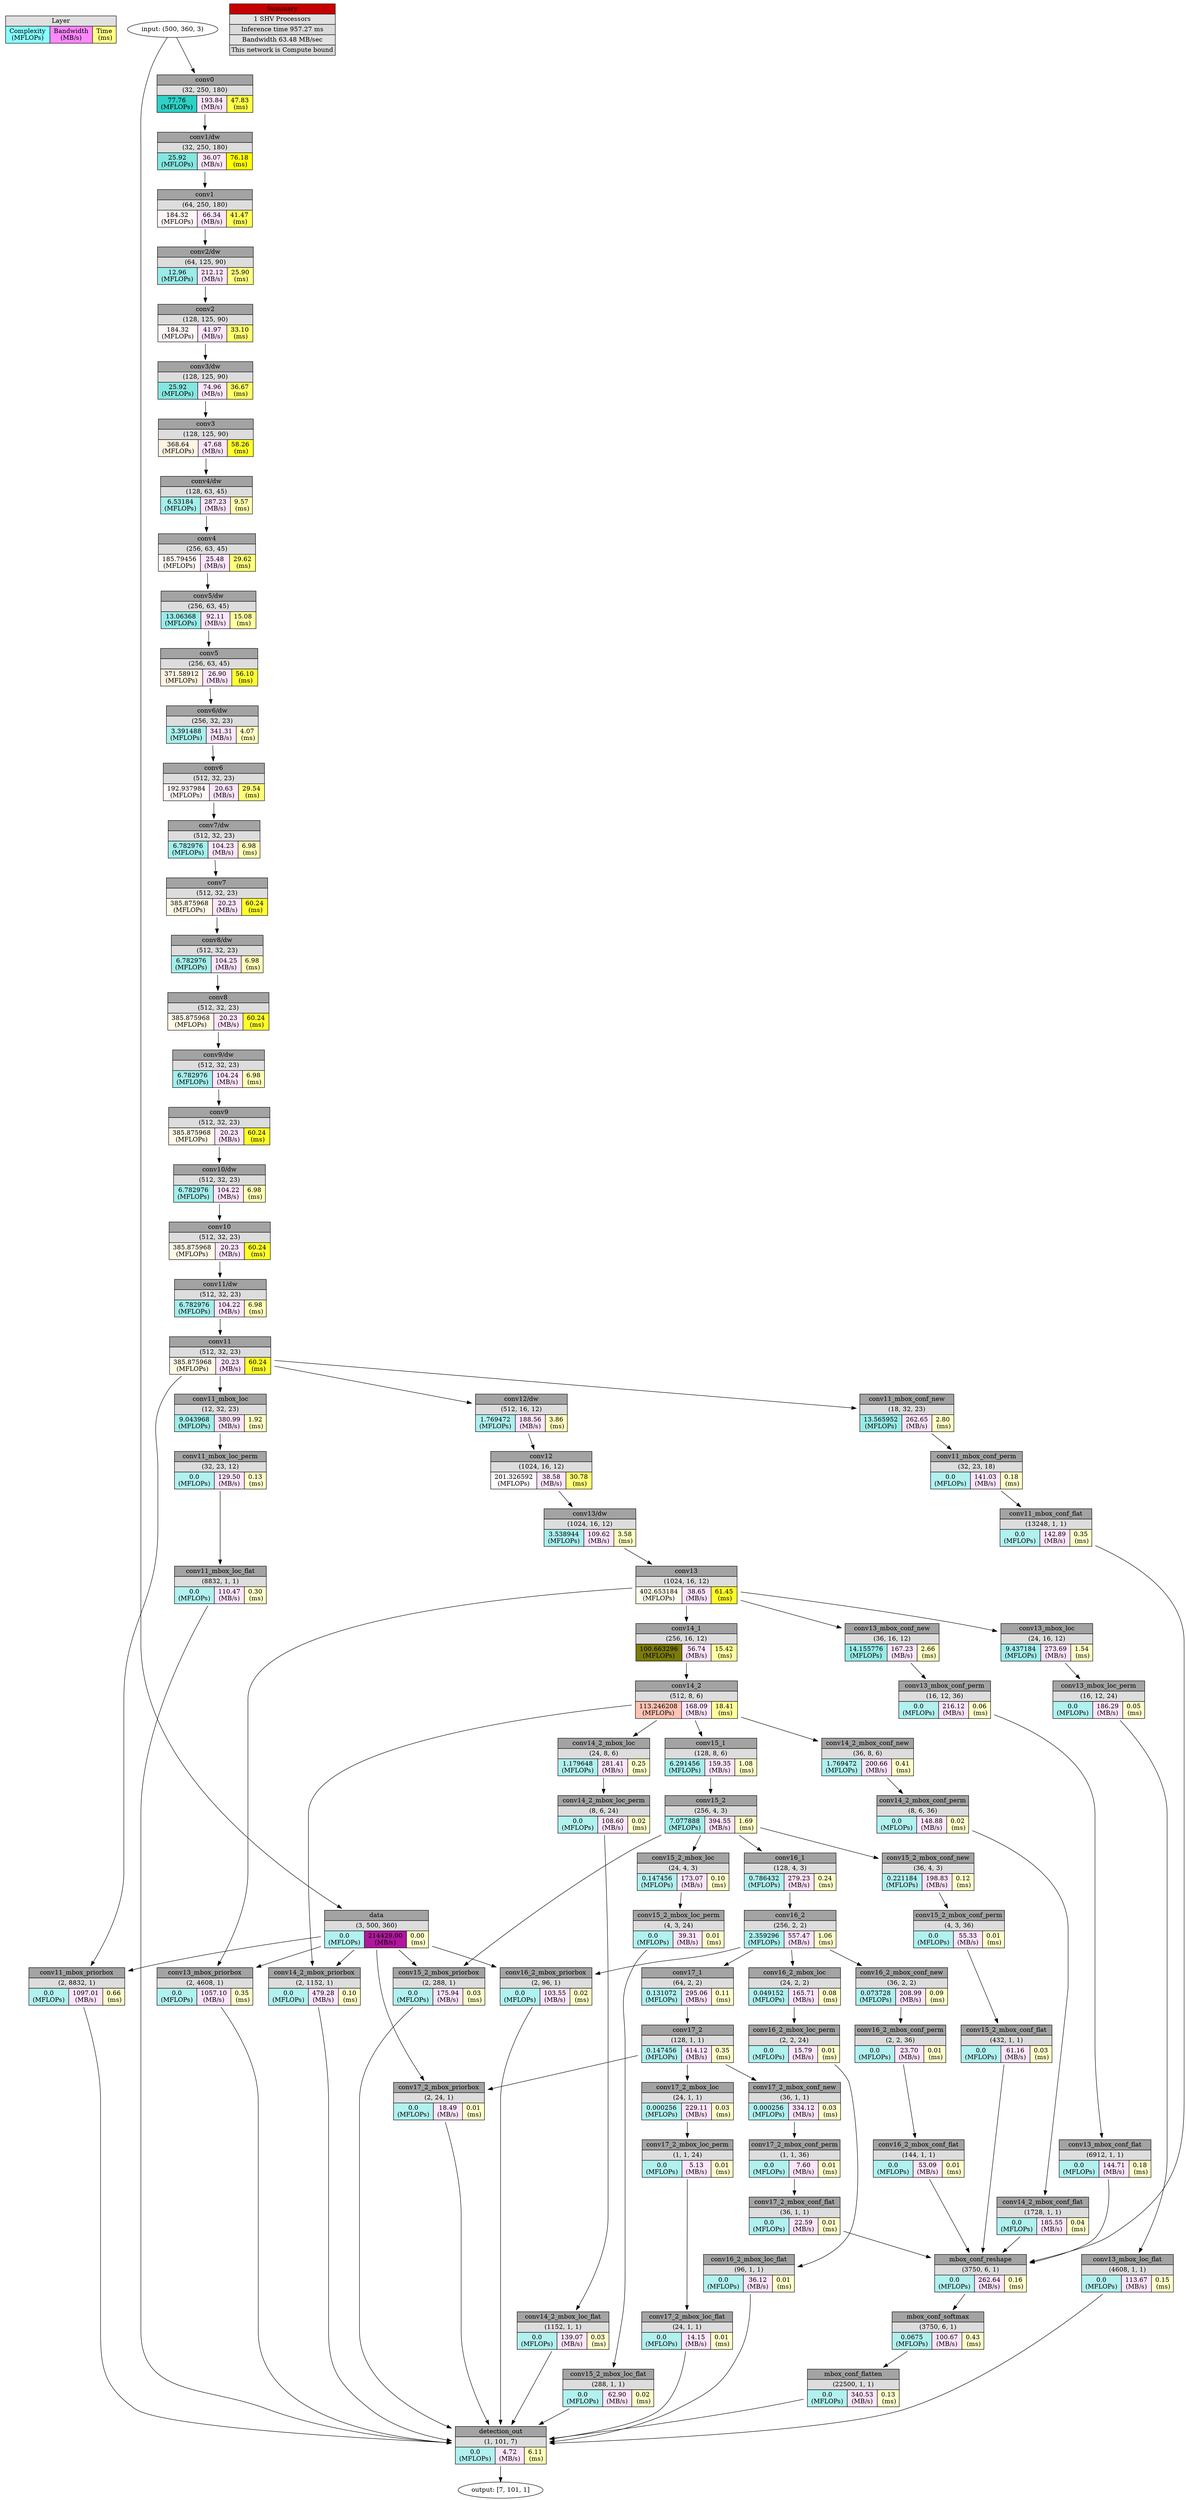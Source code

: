 digraph output {
	Legend [label=<<TABLE BORDER="0" CELLBORDER="1" CELLSPACING="0" CELLPADDING="3">
<TR><TD  BGCOLOR = "#E0E0E0" COLSPAN="3">Layer</TD></TR>
<TR><TD BGCOLOR = "#88FFFF"> Complexity <br/> (MFLOPs) </TD>
<TD BGCOLOR = "#FF88FF"> Bandwidth <br/> (MB/s) </TD>
<TD BGCOLOR = "#FFFF88"> Time <br/> (ms)</TD></TR>
</TABLE>>
 shape=plaintext]
	Input [label="input: (500, 360, 3)"]
	data [label=<
<TABLE BORDER="0" CELLBORDER="1" CELLSPACING="0" CELLPADDING="3">
<TR>
    <TD  BGCOLOR = "#A3A3A3" COLSPAN="3">data</TD>
</TR>
<TR>
    <TD  BGCOLOR = "#DDDDDD" COLSPAN="3">(3, 500, 360)</TD>
</TR>
<TR>
    <TD BGCOLOR = "#B1F1EF"> 0.0 <br/> (MFLOPs) </TD>
    <TD BGCOLOR = "#B1179D"> 214429.00 <br/> (MB/s) </TD>
    <TD BGCOLOR = "#FFFFCC"> 0.00 <br/> (ms)</TD>
</TR>
</TABLE>>
 shape=plaintext]
	Input -> data
	conv11_mbox_priorbox [label=<
<TABLE BORDER="0" CELLBORDER="1" CELLSPACING="0" CELLPADDING="3">
<TR>
    <TD  BGCOLOR = "#A3A3A3" COLSPAN="3">conv11_mbox_priorbox</TD>
</TR>
<TR>
    <TD  BGCOLOR = "#DDDDDD" COLSPAN="3">(2, 8832, 1)</TD>
</TR>
<TR>
    <TD BGCOLOR = "#B1F1EF"> 0.0 <br/> (MFLOPs) </TD>
    <TD BGCOLOR = "#FEE4FB"> 1097.01 <br/> (MB/s) </TD>
    <TD BGCOLOR = "#FFFFCA"> 0.66 <br/> (ms)</TD>
</TR>
</TABLE>>
 shape=plaintext]
	conv11 -> conv11_mbox_priorbox
	data -> conv11_mbox_priorbox
	detection_out [label=<
<TABLE BORDER="0" CELLBORDER="1" CELLSPACING="0" CELLPADDING="3">
<TR>
    <TD  BGCOLOR = "#A3A3A3" COLSPAN="3">detection_out</TD>
</TR>
<TR>
    <TD  BGCOLOR = "#DDDDDD" COLSPAN="3">(1, 101, 7)</TD>
</TR>
<TR>
    <TD BGCOLOR = "#B1F1EF"> 0.0 <br/> (MFLOPs) </TD>
    <TD BGCOLOR = "#FFE5FC"> 4.72 <br/> (MB/s) </TD>
    <TD BGCOLOR = "#FFFFBB"> 6.11 <br/> (ms)</TD>
</TR>
</TABLE>>
 shape=plaintext]
	conv11_mbox_loc_flat -> detection_out
	conv13_mbox_loc_flat -> detection_out
	conv14_2_mbox_loc_flat -> detection_out
	conv15_2_mbox_loc_flat -> detection_out
	conv16_2_mbox_loc_flat -> detection_out
	conv17_2_mbox_loc_flat -> detection_out
	mbox_conf_flatten -> detection_out
	conv11_mbox_priorbox -> detection_out
	conv13_mbox_priorbox -> detection_out
	conv14_2_mbox_priorbox -> detection_out
	conv15_2_mbox_priorbox -> detection_out
	conv16_2_mbox_priorbox -> detection_out
	conv17_2_mbox_priorbox -> detection_out
	conv13_mbox_priorbox [label=<
<TABLE BORDER="0" CELLBORDER="1" CELLSPACING="0" CELLPADDING="3">
<TR>
    <TD  BGCOLOR = "#A3A3A3" COLSPAN="3">conv13_mbox_priorbox</TD>
</TR>
<TR>
    <TD  BGCOLOR = "#DDDDDD" COLSPAN="3">(2, 4608, 1)</TD>
</TR>
<TR>
    <TD BGCOLOR = "#B1F1EF"> 0.0 <br/> (MFLOPs) </TD>
    <TD BGCOLOR = "#FEE4FB"> 1057.10 <br/> (MB/s) </TD>
    <TD BGCOLOR = "#FFFFCB"> 0.35 <br/> (ms)</TD>
</TR>
</TABLE>>
 shape=plaintext]
	conv13 -> conv13_mbox_priorbox
	data -> conv13_mbox_priorbox
	conv14_2_mbox_priorbox [label=<
<TABLE BORDER="0" CELLBORDER="1" CELLSPACING="0" CELLPADDING="3">
<TR>
    <TD  BGCOLOR = "#A3A3A3" COLSPAN="3">conv14_2_mbox_priorbox</TD>
</TR>
<TR>
    <TD  BGCOLOR = "#DDDDDD" COLSPAN="3">(2, 1152, 1)</TD>
</TR>
<TR>
    <TD BGCOLOR = "#B1F1EF"> 0.0 <br/> (MFLOPs) </TD>
    <TD BGCOLOR = "#FEE4FB"> 479.28 <br/> (MB/s) </TD>
    <TD BGCOLOR = "#FFFFCB"> 0.10 <br/> (ms)</TD>
</TR>
</TABLE>>
 shape=plaintext]
	conv14_2 -> conv14_2_mbox_priorbox
	data -> conv14_2_mbox_priorbox
	conv15_2_mbox_priorbox [label=<
<TABLE BORDER="0" CELLBORDER="1" CELLSPACING="0" CELLPADDING="3">
<TR>
    <TD  BGCOLOR = "#A3A3A3" COLSPAN="3">conv15_2_mbox_priorbox</TD>
</TR>
<TR>
    <TD  BGCOLOR = "#DDDDDD" COLSPAN="3">(2, 288, 1)</TD>
</TR>
<TR>
    <TD BGCOLOR = "#B1F1EF"> 0.0 <br/> (MFLOPs) </TD>
    <TD BGCOLOR = "#FFE5FC"> 175.94 <br/> (MB/s) </TD>
    <TD BGCOLOR = "#FFFFCB"> 0.03 <br/> (ms)</TD>
</TR>
</TABLE>>
 shape=plaintext]
	conv15_2 -> conv15_2_mbox_priorbox
	data -> conv15_2_mbox_priorbox
	conv16_2_mbox_priorbox [label=<
<TABLE BORDER="0" CELLBORDER="1" CELLSPACING="0" CELLPADDING="3">
<TR>
    <TD  BGCOLOR = "#A3A3A3" COLSPAN="3">conv16_2_mbox_priorbox</TD>
</TR>
<TR>
    <TD  BGCOLOR = "#DDDDDD" COLSPAN="3">(2, 96, 1)</TD>
</TR>
<TR>
    <TD BGCOLOR = "#B1F1EF"> 0.0 <br/> (MFLOPs) </TD>
    <TD BGCOLOR = "#FFE5FC"> 103.55 <br/> (MB/s) </TD>
    <TD BGCOLOR = "#FFFFCB"> 0.02 <br/> (ms)</TD>
</TR>
</TABLE>>
 shape=plaintext]
	conv16_2 -> conv16_2_mbox_priorbox
	data -> conv16_2_mbox_priorbox
	conv17_2_mbox_priorbox [label=<
<TABLE BORDER="0" CELLBORDER="1" CELLSPACING="0" CELLPADDING="3">
<TR>
    <TD  BGCOLOR = "#A3A3A3" COLSPAN="3">conv17_2_mbox_priorbox</TD>
</TR>
<TR>
    <TD  BGCOLOR = "#DDDDDD" COLSPAN="3">(2, 24, 1)</TD>
</TR>
<TR>
    <TD BGCOLOR = "#B1F1EF"> 0.0 <br/> (MFLOPs) </TD>
    <TD BGCOLOR = "#FFE5FC"> 18.49 <br/> (MB/s) </TD>
    <TD BGCOLOR = "#FFFFCB"> 0.01 <br/> (ms)</TD>
</TR>
</TABLE>>
 shape=plaintext]
	conv17_2 -> conv17_2_mbox_priorbox
	data -> conv17_2_mbox_priorbox
	conv0 [label=<
<TABLE BORDER="0" CELLBORDER="1" CELLSPACING="0" CELLPADDING="3">
<TR>
    <TD  BGCOLOR = "#A3A3A3" COLSPAN="3">conv0</TD>
</TR>
<TR>
    <TD  BGCOLOR = "#DDDDDD" COLSPAN="3">(32, 250, 180)</TD>
</TR>
<TR>
    <TD BGCOLOR = "#2ED1C6"> 77.76 <br/> (MFLOPs) </TD>
    <TD BGCOLOR = "#FEE4FB"> 193.84 <br/> (MB/s) </TD>
    <TD BGCOLOR = "#FFFF4B"> 47.83 <br/> (ms)</TD>
</TR>
</TABLE>>
 shape=plaintext]
	Input -> conv0
	"conv1/dw" [label=<
<TABLE BORDER="0" CELLBORDER="1" CELLSPACING="0" CELLPADDING="3">
<TR>
    <TD  BGCOLOR = "#A3A3A3" COLSPAN="3">conv1/dw</TD>
</TR>
<TR>
    <TD  BGCOLOR = "#DDDDDD" COLSPAN="3">(32, 250, 180)</TD>
</TR>
<TR>
    <TD BGCOLOR = "#85E6E1"> 25.92 <br/> (MFLOPs) </TD>
    <TD BGCOLOR = "#FFE5FC"> 36.07 <br/> (MB/s) </TD>
    <TD BGCOLOR = "#FFFF0"> 76.18 <br/> (ms)</TD>
</TR>
</TABLE>>
 shape=plaintext]
	conv0 -> "conv1/dw"
	conv1 [label=<
<TABLE BORDER="0" CELLBORDER="1" CELLSPACING="0" CELLPADDING="3">
<TR>
    <TD  BGCOLOR = "#A3A3A3" COLSPAN="3">conv1</TD>
</TR>
<TR>
    <TD  BGCOLOR = "#DDDDDD" COLSPAN="3">(64, 250, 180)</TD>
</TR>
<TR>
    <TD BGCOLOR = "#-85A58D"> 184.32 <br/> (MFLOPs) </TD>
    <TD BGCOLOR = "#FFE5FC"> 66.34 <br/> (MB/s) </TD>
    <TD BGCOLOR = "#FFFF5C"> 41.47 <br/> (ms)</TD>
</TR>
</TABLE>>
 shape=plaintext]
	"conv1/dw" -> conv1
	"conv2/dw" [label=<
<TABLE BORDER="0" CELLBORDER="1" CELLSPACING="0" CELLPADDING="3">
<TR>
    <TD  BGCOLOR = "#A3A3A3" COLSPAN="3">conv2/dw</TD>
</TR>
<TR>
    <TD  BGCOLOR = "#DDDDDD" COLSPAN="3">(64, 125, 90)</TD>
</TR>
<TR>
    <TD BGCOLOR = "#9BEBE8"> 12.96 <br/> (MFLOPs) </TD>
    <TD BGCOLOR = "#FEE4FB"> 212.12 <br/> (MB/s) </TD>
    <TD BGCOLOR = "#FFFF86"> 25.90 <br/> (ms)</TD>
</TR>
</TABLE>>
 shape=plaintext]
	conv1 -> "conv2/dw"
	conv2 [label=<
<TABLE BORDER="0" CELLBORDER="1" CELLSPACING="0" CELLPADDING="3">
<TR>
    <TD  BGCOLOR = "#A3A3A3" COLSPAN="3">conv2</TD>
</TR>
<TR>
    <TD  BGCOLOR = "#DDDDDD" COLSPAN="3">(128, 125, 90)</TD>
</TR>
<TR>
    <TD BGCOLOR = "#-85A58D"> 184.32 <br/> (MFLOPs) </TD>
    <TD BGCOLOR = "#FFE5FC"> 41.97 <br/> (MB/s) </TD>
    <TD BGCOLOR = "#FFFF73"> 33.10 <br/> (ms)</TD>
</TR>
</TABLE>>
 shape=plaintext]
	"conv2/dw" -> conv2
	"conv3/dw" [label=<
<TABLE BORDER="0" CELLBORDER="1" CELLSPACING="0" CELLPADDING="3">
<TR>
    <TD  BGCOLOR = "#A3A3A3" COLSPAN="3">conv3/dw</TD>
</TR>
<TR>
    <TD  BGCOLOR = "#DDDDDD" COLSPAN="3">(128, 125, 90)</TD>
</TR>
<TR>
    <TD BGCOLOR = "#85E6E1"> 25.92 <br/> (MFLOPs) </TD>
    <TD BGCOLOR = "#FFE5FC"> 74.96 <br/> (MB/s) </TD>
    <TD BGCOLOR = "#FFFF69"> 36.67 <br/> (ms)</TD>
</TR>
</TABLE>>
 shape=plaintext]
	conv2 -> "conv3/dw"
	conv3 [label=<
<TABLE BORDER="0" CELLBORDER="1" CELLSPACING="0" CELLPADDING="3">
<TR>
    <TD  BGCOLOR = "#A3A3A3" COLSPAN="3">conv3</TD>
</TR>
<TR>
    <TD  BGCOLOR = "#DDDDDD" COLSPAN="3">(128, 125, 90)</TD>
</TR>
<TR>
    <TD BGCOLOR = "#-1BC592C"> 368.64 <br/> (MFLOPs) </TD>
    <TD BGCOLOR = "#FFE5FC"> 47.68 <br/> (MB/s) </TD>
    <TD BGCOLOR = "#FFFF2F"> 58.26 <br/> (ms)</TD>
</TR>
</TABLE>>
 shape=plaintext]
	"conv3/dw" -> conv3
	"conv4/dw" [label=<
<TABLE BORDER="0" CELLBORDER="1" CELLSPACING="0" CELLPADDING="3">
<TR>
    <TD  BGCOLOR = "#A3A3A3" COLSPAN="3">conv4/dw</TD>
</TR>
<TR>
    <TD  BGCOLOR = "#DDDDDD" COLSPAN="3">(128, 63, 45)</TD>
</TR>
<TR>
    <TD BGCOLOR = "#A5EEEB"> 6.53184 <br/> (MFLOPs) </TD>
    <TD BGCOLOR = "#FEE4FB"> 287.23 <br/> (MB/s) </TD>
    <TD BGCOLOR = "#FFFFB2"> 9.57 <br/> (ms)</TD>
</TR>
</TABLE>>
 shape=plaintext]
	conv3 -> "conv4/dw"
	conv4 [label=<
<TABLE BORDER="0" CELLBORDER="1" CELLSPACING="0" CELLPADDING="3">
<TR>
    <TD  BGCOLOR = "#A3A3A3" COLSPAN="3">conv4</TD>
</TR>
<TR>
    <TD  BGCOLOR = "#DDDDDD" COLSPAN="3">(256, 63, 45)</TD>
</TR>
<TR>
    <TD BGCOLOR = "#-88A48D"> 185.79456 <br/> (MFLOPs) </TD>
    <TD BGCOLOR = "#FFE5FC"> 25.48 <br/> (MB/s) </TD>
    <TD BGCOLOR = "#FFFF7C"> 29.62 <br/> (ms)</TD>
</TR>
</TABLE>>
 shape=plaintext]
	"conv4/dw" -> conv4
	"conv5/dw" [label=<
<TABLE BORDER="0" CELLBORDER="1" CELLSPACING="0" CELLPADDING="3">
<TR>
    <TD  BGCOLOR = "#A3A3A3" COLSPAN="3">conv5/dw</TD>
</TR>
<TR>
    <TD  BGCOLOR = "#DDDDDD" COLSPAN="3">(256, 63, 45)</TD>
</TR>
<TR>
    <TD BGCOLOR = "#9AEBE8"> 13.06368 <br/> (MFLOPs) </TD>
    <TD BGCOLOR = "#FFE5FC"> 92.11 <br/> (MB/s) </TD>
    <TD BGCOLOR = "#FFFFA3"> 15.08 <br/> (ms)</TD>
</TR>
</TABLE>>
 shape=plaintext]
	conv4 -> "conv5/dw"
	conv5 [label=<
<TABLE BORDER="0" CELLBORDER="1" CELLSPACING="0" CELLPADDING="3">
<TR>
    <TD  BGCOLOR = "#A3A3A3" COLSPAN="3">conv5</TD>
</TR>
<TR>
    <TD  BGCOLOR = "#DDDDDD" COLSPAN="3">(256, 63, 45)</TD>
</TR>
<TR>
    <TD BGCOLOR = "#-1C1582B"> 371.58912 <br/> (MFLOPs) </TD>
    <TD BGCOLOR = "#FFE5FC"> 26.90 <br/> (MB/s) </TD>
    <TD BGCOLOR = "#FFFF35"> 56.10 <br/> (ms)</TD>
</TR>
</TABLE>>
 shape=plaintext]
	"conv5/dw" -> conv5
	"conv6/dw" [label=<
<TABLE BORDER="0" CELLBORDER="1" CELLSPACING="0" CELLPADDING="3">
<TR>
    <TD  BGCOLOR = "#A3A3A3" COLSPAN="3">conv6/dw</TD>
</TR>
<TR>
    <TD  BGCOLOR = "#DDDDDD" COLSPAN="3">(256, 32, 23)</TD>
</TR>
<TR>
    <TD BGCOLOR = "#ABEFED"> 3.391488 <br/> (MFLOPs) </TD>
    <TD BGCOLOR = "#FEE4FB"> 341.31 <br/> (MB/s) </TD>
    <TD BGCOLOR = "#FFFFC1"> 4.07 <br/> (ms)</TD>
</TR>
</TABLE>>
 shape=plaintext]
	conv5 -> "conv6/dw"
	conv6 [label=<
<TABLE BORDER="0" CELLBORDER="1" CELLSPACING="0" CELLPADDING="3">
<TR>
    <TD  BGCOLOR = "#A3A3A3" COLSPAN="3">conv6</TD>
</TR>
<TR>
    <TD  BGCOLOR = "#DDDDDD" COLSPAN="3">(512, 32, 23)</TD>
</TR>
<TR>
    <TD BGCOLOR = "#-94A189"> 192.937984 <br/> (MFLOPs) </TD>
    <TD BGCOLOR = "#FFE5FC"> 20.63 <br/> (MB/s) </TD>
    <TD BGCOLOR = "#FFFF7C"> 29.54 <br/> (ms)</TD>
</TR>
</TABLE>>
 shape=plaintext]
	"conv6/dw" -> conv6
	"conv7/dw" [label=<
<TABLE BORDER="0" CELLBORDER="1" CELLSPACING="0" CELLPADDING="3">
<TR>
    <TD  BGCOLOR = "#A3A3A3" COLSPAN="3">conv7/dw</TD>
</TR>
<TR>
    <TD  BGCOLOR = "#DDDDDD" COLSPAN="3">(512, 32, 23)</TD>
</TR>
<TR>
    <TD BGCOLOR = "#A5EEEB"> 6.782976 <br/> (MFLOPs) </TD>
    <TD BGCOLOR = "#FFE5FC"> 104.23 <br/> (MB/s) </TD>
    <TD BGCOLOR = "#FFFFB9"> 6.98 <br/> (ms)</TD>
</TR>
</TABLE>>
 shape=plaintext]
	conv6 -> "conv7/dw"
	conv7 [label=<
<TABLE BORDER="0" CELLBORDER="1" CELLSPACING="0" CELLPADDING="3">
<TR>
    <TD  BGCOLOR = "#A3A3A3" COLSPAN="3">conv7</TD>
</TR>
<TR>
    <TD  BGCOLOR = "#DDDDDD" COLSPAN="3">(512, 32, 23)</TD>
</TR>
<TR>
    <TD BGCOLOR = "#-1D95223"> 385.875968 <br/> (MFLOPs) </TD>
    <TD BGCOLOR = "#FFE5FC"> 20.23 <br/> (MB/s) </TD>
    <TD BGCOLOR = "#FFFF2A"> 60.24 <br/> (ms)</TD>
</TR>
</TABLE>>
 shape=plaintext]
	"conv7/dw" -> conv7
	"conv8/dw" [label=<
<TABLE BORDER="0" CELLBORDER="1" CELLSPACING="0" CELLPADDING="3">
<TR>
    <TD  BGCOLOR = "#A3A3A3" COLSPAN="3">conv8/dw</TD>
</TR>
<TR>
    <TD  BGCOLOR = "#DDDDDD" COLSPAN="3">(512, 32, 23)</TD>
</TR>
<TR>
    <TD BGCOLOR = "#A5EEEB"> 6.782976 <br/> (MFLOPs) </TD>
    <TD BGCOLOR = "#FFE5FC"> 104.25 <br/> (MB/s) </TD>
    <TD BGCOLOR = "#FFFFB9"> 6.98 <br/> (ms)</TD>
</TR>
</TABLE>>
 shape=plaintext]
	conv7 -> "conv8/dw"
	conv8 [label=<
<TABLE BORDER="0" CELLBORDER="1" CELLSPACING="0" CELLPADDING="3">
<TR>
    <TD  BGCOLOR = "#A3A3A3" COLSPAN="3">conv8</TD>
</TR>
<TR>
    <TD  BGCOLOR = "#DDDDDD" COLSPAN="3">(512, 32, 23)</TD>
</TR>
<TR>
    <TD BGCOLOR = "#-1D95223"> 385.875968 <br/> (MFLOPs) </TD>
    <TD BGCOLOR = "#FFE5FC"> 20.23 <br/> (MB/s) </TD>
    <TD BGCOLOR = "#FFFF2A"> 60.24 <br/> (ms)</TD>
</TR>
</TABLE>>
 shape=plaintext]
	"conv8/dw" -> conv8
	"conv9/dw" [label=<
<TABLE BORDER="0" CELLBORDER="1" CELLSPACING="0" CELLPADDING="3">
<TR>
    <TD  BGCOLOR = "#A3A3A3" COLSPAN="3">conv9/dw</TD>
</TR>
<TR>
    <TD  BGCOLOR = "#DDDDDD" COLSPAN="3">(512, 32, 23)</TD>
</TR>
<TR>
    <TD BGCOLOR = "#A5EEEB"> 6.782976 <br/> (MFLOPs) </TD>
    <TD BGCOLOR = "#FFE5FC"> 104.24 <br/> (MB/s) </TD>
    <TD BGCOLOR = "#FFFFB9"> 6.98 <br/> (ms)</TD>
</TR>
</TABLE>>
 shape=plaintext]
	conv8 -> "conv9/dw"
	conv9 [label=<
<TABLE BORDER="0" CELLBORDER="1" CELLSPACING="0" CELLPADDING="3">
<TR>
    <TD  BGCOLOR = "#A3A3A3" COLSPAN="3">conv9</TD>
</TR>
<TR>
    <TD  BGCOLOR = "#DDDDDD" COLSPAN="3">(512, 32, 23)</TD>
</TR>
<TR>
    <TD BGCOLOR = "#-1D95223"> 385.875968 <br/> (MFLOPs) </TD>
    <TD BGCOLOR = "#FFE5FC"> 20.23 <br/> (MB/s) </TD>
    <TD BGCOLOR = "#FFFF2A"> 60.24 <br/> (ms)</TD>
</TR>
</TABLE>>
 shape=plaintext]
	"conv9/dw" -> conv9
	"conv10/dw" [label=<
<TABLE BORDER="0" CELLBORDER="1" CELLSPACING="0" CELLPADDING="3">
<TR>
    <TD  BGCOLOR = "#A3A3A3" COLSPAN="3">conv10/dw</TD>
</TR>
<TR>
    <TD  BGCOLOR = "#DDDDDD" COLSPAN="3">(512, 32, 23)</TD>
</TR>
<TR>
    <TD BGCOLOR = "#A5EEEB"> 6.782976 <br/> (MFLOPs) </TD>
    <TD BGCOLOR = "#FFE5FC"> 104.22 <br/> (MB/s) </TD>
    <TD BGCOLOR = "#FFFFB9"> 6.98 <br/> (ms)</TD>
</TR>
</TABLE>>
 shape=plaintext]
	conv9 -> "conv10/dw"
	conv10 [label=<
<TABLE BORDER="0" CELLBORDER="1" CELLSPACING="0" CELLPADDING="3">
<TR>
    <TD  BGCOLOR = "#A3A3A3" COLSPAN="3">conv10</TD>
</TR>
<TR>
    <TD  BGCOLOR = "#DDDDDD" COLSPAN="3">(512, 32, 23)</TD>
</TR>
<TR>
    <TD BGCOLOR = "#-1D95223"> 385.875968 <br/> (MFLOPs) </TD>
    <TD BGCOLOR = "#FFE5FC"> 20.23 <br/> (MB/s) </TD>
    <TD BGCOLOR = "#FFFF2A"> 60.24 <br/> (ms)</TD>
</TR>
</TABLE>>
 shape=plaintext]
	"conv10/dw" -> conv10
	"conv11/dw" [label=<
<TABLE BORDER="0" CELLBORDER="1" CELLSPACING="0" CELLPADDING="3">
<TR>
    <TD  BGCOLOR = "#A3A3A3" COLSPAN="3">conv11/dw</TD>
</TR>
<TR>
    <TD  BGCOLOR = "#DDDDDD" COLSPAN="3">(512, 32, 23)</TD>
</TR>
<TR>
    <TD BGCOLOR = "#A5EEEB"> 6.782976 <br/> (MFLOPs) </TD>
    <TD BGCOLOR = "#FFE5FC"> 104.22 <br/> (MB/s) </TD>
    <TD BGCOLOR = "#FFFFB9"> 6.98 <br/> (ms)</TD>
</TR>
</TABLE>>
 shape=plaintext]
	conv10 -> "conv11/dw"
	conv11 [label=<
<TABLE BORDER="0" CELLBORDER="1" CELLSPACING="0" CELLPADDING="3">
<TR>
    <TD  BGCOLOR = "#A3A3A3" COLSPAN="3">conv11</TD>
</TR>
<TR>
    <TD  BGCOLOR = "#DDDDDD" COLSPAN="3">(512, 32, 23)</TD>
</TR>
<TR>
    <TD BGCOLOR = "#-1D95223"> 385.875968 <br/> (MFLOPs) </TD>
    <TD BGCOLOR = "#FFE5FC"> 20.23 <br/> (MB/s) </TD>
    <TD BGCOLOR = "#FFFF2A"> 60.24 <br/> (ms)</TD>
</TR>
</TABLE>>
 shape=plaintext]
	"conv11/dw" -> conv11
	"conv12/dw" [label=<
<TABLE BORDER="0" CELLBORDER="1" CELLSPACING="0" CELLPADDING="3">
<TR>
    <TD  BGCOLOR = "#A3A3A3" COLSPAN="3">conv12/dw</TD>
</TR>
<TR>
    <TD  BGCOLOR = "#DDDDDD" COLSPAN="3">(512, 16, 12)</TD>
</TR>
<TR>
    <TD BGCOLOR = "#AEF0EE"> 1.769472 <br/> (MFLOPs) </TD>
    <TD BGCOLOR = "#FFE5FC"> 188.56 <br/> (MB/s) </TD>
    <TD BGCOLOR = "#FFFFC1"> 3.86 <br/> (ms)</TD>
</TR>
</TABLE>>
 shape=plaintext]
	conv11 -> "conv12/dw"
	conv12 [label=<
<TABLE BORDER="0" CELLBORDER="1" CELLSPACING="0" CELLPADDING="3">
<TR>
    <TD  BGCOLOR = "#A3A3A3" COLSPAN="3">conv12</TD>
</TR>
<TR>
    <TD  BGCOLOR = "#DDDDDD" COLSPAN="3">(1024, 16, 12)</TD>
</TR>
<TR>
    <TD BGCOLOR = "#-A29E84"> 201.326592 <br/> (MFLOPs) </TD>
    <TD BGCOLOR = "#FFE5FC"> 38.58 <br/> (MB/s) </TD>
    <TD BGCOLOR = "#FFFF79"> 30.78 <br/> (ms)</TD>
</TR>
</TABLE>>
 shape=plaintext]
	"conv12/dw" -> conv12
	"conv13/dw" [label=<
<TABLE BORDER="0" CELLBORDER="1" CELLSPACING="0" CELLPADDING="3">
<TR>
    <TD  BGCOLOR = "#A3A3A3" COLSPAN="3">conv13/dw</TD>
</TR>
<TR>
    <TD  BGCOLOR = "#DDDDDD" COLSPAN="3">(1024, 16, 12)</TD>
</TR>
<TR>
    <TD BGCOLOR = "#ABEFED"> 3.538944 <br/> (MFLOPs) </TD>
    <TD BGCOLOR = "#FFE5FC"> 109.62 <br/> (MB/s) </TD>
    <TD BGCOLOR = "#FFFFC2"> 3.58 <br/> (ms)</TD>
</TR>
</TABLE>>
 shape=plaintext]
	conv12 -> "conv13/dw"
	conv13 [label=<
<TABLE BORDER="0" CELLBORDER="1" CELLSPACING="0" CELLPADDING="3">
<TR>
    <TD  BGCOLOR = "#A3A3A3" COLSPAN="3">conv13</TD>
</TR>
<TR>
    <TD  BGCOLOR = "#DDDDDD" COLSPAN="3">(1024, 16, 12)</TD>
</TR>
<TR>
    <TD BGCOLOR = "#-1F54B1A"> 402.653184 <br/> (MFLOPs) </TD>
    <TD BGCOLOR = "#FFE5FC"> 38.65 <br/> (MB/s) </TD>
    <TD BGCOLOR = "#FFFF27"> 61.45 <br/> (ms)</TD>
</TR>
</TABLE>>
 shape=plaintext]
	"conv13/dw" -> conv13
	conv14_1 [label=<
<TABLE BORDER="0" CELLBORDER="1" CELLSPACING="0" CELLPADDING="3">
<TR>
    <TD  BGCOLOR = "#A3A3A3" COLSPAN="3">conv14_1</TD>
</TR>
<TR>
    <TD  BGCOLOR = "#DDDDDD" COLSPAN="3">(256, 16, 12)</TD>
</TR>
<TR>
    <TD BGCOLOR = "#7C7B9"> 100.663296 <br/> (MFLOPs) </TD>
    <TD BGCOLOR = "#FFE5FC"> 56.74 <br/> (MB/s) </TD>
    <TD BGCOLOR = "#FFFFA2"> 15.42 <br/> (ms)</TD>
</TR>
</TABLE>>
 shape=plaintext]
	conv13 -> conv14_1
	conv14_2 [label=<
<TABLE BORDER="0" CELLBORDER="1" CELLSPACING="0" CELLPADDING="3">
<TR>
    <TD  BGCOLOR = "#A3A3A3" COLSPAN="3">conv14_2</TD>
</TR>
<TR>
    <TD  BGCOLOR = "#DDDDDD" COLSPAN="3">(512, 8, 6)</TD>
</TR>
<TR>
    <TD BGCOLOR = "#-DC2B3"> 113.246208 <br/> (MFLOPs) </TD>
    <TD BGCOLOR = "#FFE5FC"> 168.09 <br/> (MB/s) </TD>
    <TD BGCOLOR = "#FFFF9A"> 18.41 <br/> (ms)</TD>
</TR>
</TABLE>>
 shape=plaintext]
	conv14_1 -> conv14_2
	conv15_1 [label=<
<TABLE BORDER="0" CELLBORDER="1" CELLSPACING="0" CELLPADDING="3">
<TR>
    <TD  BGCOLOR = "#A3A3A3" COLSPAN="3">conv15_1</TD>
</TR>
<TR>
    <TD  BGCOLOR = "#DDDDDD" COLSPAN="3">(128, 8, 6)</TD>
</TR>
<TR>
    <TD BGCOLOR = "#A6EEEB"> 6.291456 <br/> (MFLOPs) </TD>
    <TD BGCOLOR = "#FFE5FC"> 159.35 <br/> (MB/s) </TD>
    <TD BGCOLOR = "#FFFFC9"> 1.08 <br/> (ms)</TD>
</TR>
</TABLE>>
 shape=plaintext]
	conv14_2 -> conv15_1
	conv15_2 [label=<
<TABLE BORDER="0" CELLBORDER="1" CELLSPACING="0" CELLPADDING="3">
<TR>
    <TD  BGCOLOR = "#A3A3A3" COLSPAN="3">conv15_2</TD>
</TR>
<TR>
    <TD  BGCOLOR = "#DDDDDD" COLSPAN="3">(256, 4, 3)</TD>
</TR>
<TR>
    <TD BGCOLOR = "#A5EEEB"> 7.077888 <br/> (MFLOPs) </TD>
    <TD BGCOLOR = "#FEE4FB"> 394.55 <br/> (MB/s) </TD>
    <TD BGCOLOR = "#FFFFC7"> 1.69 <br/> (ms)</TD>
</TR>
</TABLE>>
 shape=plaintext]
	conv15_1 -> conv15_2
	conv16_1 [label=<
<TABLE BORDER="0" CELLBORDER="1" CELLSPACING="0" CELLPADDING="3">
<TR>
    <TD  BGCOLOR = "#A3A3A3" COLSPAN="3">conv16_1</TD>
</TR>
<TR>
    <TD  BGCOLOR = "#DDDDDD" COLSPAN="3">(128, 4, 3)</TD>
</TR>
<TR>
    <TD BGCOLOR = "#AFF0EE"> 0.786432 <br/> (MFLOPs) </TD>
    <TD BGCOLOR = "#FEE4FB"> 279.23 <br/> (MB/s) </TD>
    <TD BGCOLOR = "#FFFFCB"> 0.24 <br/> (ms)</TD>
</TR>
</TABLE>>
 shape=plaintext]
	conv15_2 -> conv16_1
	conv16_2 [label=<
<TABLE BORDER="0" CELLBORDER="1" CELLSPACING="0" CELLPADDING="3">
<TR>
    <TD  BGCOLOR = "#A3A3A3" COLSPAN="3">conv16_2</TD>
</TR>
<TR>
    <TD  BGCOLOR = "#DDDDDD" COLSPAN="3">(256, 2, 2)</TD>
</TR>
<TR>
    <TD BGCOLOR = "#ADF0ED"> 2.359296 <br/> (MFLOPs) </TD>
    <TD BGCOLOR = "#FEE4FB"> 557.47 <br/> (MB/s) </TD>
    <TD BGCOLOR = "#FFFFC9"> 1.06 <br/> (ms)</TD>
</TR>
</TABLE>>
 shape=plaintext]
	conv16_1 -> conv16_2
	conv17_1 [label=<
<TABLE BORDER="0" CELLBORDER="1" CELLSPACING="0" CELLPADDING="3">
<TR>
    <TD  BGCOLOR = "#A3A3A3" COLSPAN="3">conv17_1</TD>
</TR>
<TR>
    <TD  BGCOLOR = "#DDDDDD" COLSPAN="3">(64, 2, 2)</TD>
</TR>
<TR>
    <TD BGCOLOR = "#B0F0EE"> 0.131072 <br/> (MFLOPs) </TD>
    <TD BGCOLOR = "#FEE4FB"> 295.06 <br/> (MB/s) </TD>
    <TD BGCOLOR = "#FFFFCB"> 0.11 <br/> (ms)</TD>
</TR>
</TABLE>>
 shape=plaintext]
	conv16_2 -> conv17_1
	conv17_2 [label=<
<TABLE BORDER="0" CELLBORDER="1" CELLSPACING="0" CELLPADDING="3">
<TR>
    <TD  BGCOLOR = "#A3A3A3" COLSPAN="3">conv17_2</TD>
</TR>
<TR>
    <TD  BGCOLOR = "#DDDDDD" COLSPAN="3">(128, 1, 1)</TD>
</TR>
<TR>
    <TD BGCOLOR = "#B0F0EE"> 0.147456 <br/> (MFLOPs) </TD>
    <TD BGCOLOR = "#FEE4FB"> 414.12 <br/> (MB/s) </TD>
    <TD BGCOLOR = "#FFFFCB"> 0.35 <br/> (ms)</TD>
</TR>
</TABLE>>
 shape=plaintext]
	conv17_1 -> conv17_2
	conv17_2_mbox_loc [label=<
<TABLE BORDER="0" CELLBORDER="1" CELLSPACING="0" CELLPADDING="3">
<TR>
    <TD  BGCOLOR = "#A3A3A3" COLSPAN="3">conv17_2_mbox_loc</TD>
</TR>
<TR>
    <TD  BGCOLOR = "#DDDDDD" COLSPAN="3">(24, 1, 1)</TD>
</TR>
<TR>
    <TD BGCOLOR = "#B0F0EE"> 0.000256 <br/> (MFLOPs) </TD>
    <TD BGCOLOR = "#FEE4FB"> 229.11 <br/> (MB/s) </TD>
    <TD BGCOLOR = "#FFFFCB"> 0.03 <br/> (ms)</TD>
</TR>
</TABLE>>
 shape=plaintext]
	conv17_2 -> conv17_2_mbox_loc
	conv17_2_mbox_loc_perm [label=<
<TABLE BORDER="0" CELLBORDER="1" CELLSPACING="0" CELLPADDING="3">
<TR>
    <TD  BGCOLOR = "#A3A3A3" COLSPAN="3">conv17_2_mbox_loc_perm</TD>
</TR>
<TR>
    <TD  BGCOLOR = "#DDDDDD" COLSPAN="3">(1, 1, 24)</TD>
</TR>
<TR>
    <TD BGCOLOR = "#B1F1EF"> 0.0 <br/> (MFLOPs) </TD>
    <TD BGCOLOR = "#FFE5FC"> 5.13 <br/> (MB/s) </TD>
    <TD BGCOLOR = "#FFFFCB"> 0.01 <br/> (ms)</TD>
</TR>
</TABLE>>
 shape=plaintext]
	conv17_2_mbox_loc -> conv17_2_mbox_loc_perm
	conv17_2_mbox_loc_flat [label=<
<TABLE BORDER="0" CELLBORDER="1" CELLSPACING="0" CELLPADDING="3">
<TR>
    <TD  BGCOLOR = "#A3A3A3" COLSPAN="3">conv17_2_mbox_loc_flat</TD>
</TR>
<TR>
    <TD  BGCOLOR = "#DDDDDD" COLSPAN="3">(24, 1, 1)</TD>
</TR>
<TR>
    <TD BGCOLOR = "#B1F1EF"> 0.0 <br/> (MFLOPs) </TD>
    <TD BGCOLOR = "#FFE5FC"> 14.15 <br/> (MB/s) </TD>
    <TD BGCOLOR = "#FFFFCB"> 0.01 <br/> (ms)</TD>
</TR>
</TABLE>>
 shape=plaintext]
	conv17_2_mbox_loc_perm -> conv17_2_mbox_loc_flat
	conv17_2_mbox_conf_new [label=<
<TABLE BORDER="0" CELLBORDER="1" CELLSPACING="0" CELLPADDING="3">
<TR>
    <TD  BGCOLOR = "#A3A3A3" COLSPAN="3">conv17_2_mbox_conf_new</TD>
</TR>
<TR>
    <TD  BGCOLOR = "#DDDDDD" COLSPAN="3">(36, 1, 1)</TD>
</TR>
<TR>
    <TD BGCOLOR = "#B0F0EE"> 0.000256 <br/> (MFLOPs) </TD>
    <TD BGCOLOR = "#FEE4FB"> 334.12 <br/> (MB/s) </TD>
    <TD BGCOLOR = "#FFFFCB"> 0.03 <br/> (ms)</TD>
</TR>
</TABLE>>
 shape=plaintext]
	conv17_2 -> conv17_2_mbox_conf_new
	conv17_2_mbox_conf_perm [label=<
<TABLE BORDER="0" CELLBORDER="1" CELLSPACING="0" CELLPADDING="3">
<TR>
    <TD  BGCOLOR = "#A3A3A3" COLSPAN="3">conv17_2_mbox_conf_perm</TD>
</TR>
<TR>
    <TD  BGCOLOR = "#DDDDDD" COLSPAN="3">(1, 1, 36)</TD>
</TR>
<TR>
    <TD BGCOLOR = "#B1F1EF"> 0.0 <br/> (MFLOPs) </TD>
    <TD BGCOLOR = "#FFE5FC"> 7.60 <br/> (MB/s) </TD>
    <TD BGCOLOR = "#FFFFCB"> 0.01 <br/> (ms)</TD>
</TR>
</TABLE>>
 shape=plaintext]
	conv17_2_mbox_conf_new -> conv17_2_mbox_conf_perm
	conv17_2_mbox_conf_flat [label=<
<TABLE BORDER="0" CELLBORDER="1" CELLSPACING="0" CELLPADDING="3">
<TR>
    <TD  BGCOLOR = "#A3A3A3" COLSPAN="3">conv17_2_mbox_conf_flat</TD>
</TR>
<TR>
    <TD  BGCOLOR = "#DDDDDD" COLSPAN="3">(36, 1, 1)</TD>
</TR>
<TR>
    <TD BGCOLOR = "#B1F1EF"> 0.0 <br/> (MFLOPs) </TD>
    <TD BGCOLOR = "#FFE5FC"> 22.59 <br/> (MB/s) </TD>
    <TD BGCOLOR = "#FFFFCB"> 0.01 <br/> (ms)</TD>
</TR>
</TABLE>>
 shape=plaintext]
	conv17_2_mbox_conf_perm -> conv17_2_mbox_conf_flat
	mbox_conf_reshape [label=<
<TABLE BORDER="0" CELLBORDER="1" CELLSPACING="0" CELLPADDING="3">
<TR>
    <TD  BGCOLOR = "#A3A3A3" COLSPAN="3">mbox_conf_reshape</TD>
</TR>
<TR>
    <TD  BGCOLOR = "#DDDDDD" COLSPAN="3">(3750, 6, 1)</TD>
</TR>
<TR>
    <TD BGCOLOR = "#B1F1EF"> 0.0 <br/> (MFLOPs) </TD>
    <TD BGCOLOR = "#FEE4FB"> 262.64 <br/> (MB/s) </TD>
    <TD BGCOLOR = "#FFFFCB"> 0.16 <br/> (ms)</TD>
</TR>
</TABLE>>
 shape=plaintext]
	conv11_mbox_conf_flat -> mbox_conf_reshape
	conv13_mbox_conf_flat -> mbox_conf_reshape
	conv14_2_mbox_conf_flat -> mbox_conf_reshape
	conv15_2_mbox_conf_flat -> mbox_conf_reshape
	conv16_2_mbox_conf_flat -> mbox_conf_reshape
	conv17_2_mbox_conf_flat -> mbox_conf_reshape
	mbox_conf_softmax [label=<
<TABLE BORDER="0" CELLBORDER="1" CELLSPACING="0" CELLPADDING="3">
<TR>
    <TD  BGCOLOR = "#A3A3A3" COLSPAN="3">mbox_conf_softmax</TD>
</TR>
<TR>
    <TD  BGCOLOR = "#DDDDDD" COLSPAN="3">(3750, 6, 1)</TD>
</TR>
<TR>
    <TD BGCOLOR = "#B0F0EE"> 0.0675 <br/> (MFLOPs) </TD>
    <TD BGCOLOR = "#FFE5FC"> 100.67 <br/> (MB/s) </TD>
    <TD BGCOLOR = "#FFFFCA"> 0.43 <br/> (ms)</TD>
</TR>
</TABLE>>
 shape=plaintext]
	mbox_conf_reshape -> mbox_conf_softmax
	mbox_conf_flatten [label=<
<TABLE BORDER="0" CELLBORDER="1" CELLSPACING="0" CELLPADDING="3">
<TR>
    <TD  BGCOLOR = "#A3A3A3" COLSPAN="3">mbox_conf_flatten</TD>
</TR>
<TR>
    <TD  BGCOLOR = "#DDDDDD" COLSPAN="3">(22500, 1, 1)</TD>
</TR>
<TR>
    <TD BGCOLOR = "#B1F1EF"> 0.0 <br/> (MFLOPs) </TD>
    <TD BGCOLOR = "#FEE4FB"> 340.53 <br/> (MB/s) </TD>
    <TD BGCOLOR = "#FFFFCB"> 0.13 <br/> (ms)</TD>
</TR>
</TABLE>>
 shape=plaintext]
	mbox_conf_softmax -> mbox_conf_flatten
	conv16_2_mbox_loc [label=<
<TABLE BORDER="0" CELLBORDER="1" CELLSPACING="0" CELLPADDING="3">
<TR>
    <TD  BGCOLOR = "#A3A3A3" COLSPAN="3">conv16_2_mbox_loc</TD>
</TR>
<TR>
    <TD  BGCOLOR = "#DDDDDD" COLSPAN="3">(24, 2, 2)</TD>
</TR>
<TR>
    <TD BGCOLOR = "#B0F0EE"> 0.049152 <br/> (MFLOPs) </TD>
    <TD BGCOLOR = "#FFE5FC"> 165.71 <br/> (MB/s) </TD>
    <TD BGCOLOR = "#FFFFCB"> 0.08 <br/> (ms)</TD>
</TR>
</TABLE>>
 shape=plaintext]
	conv16_2 -> conv16_2_mbox_loc
	conv16_2_mbox_loc_perm [label=<
<TABLE BORDER="0" CELLBORDER="1" CELLSPACING="0" CELLPADDING="3">
<TR>
    <TD  BGCOLOR = "#A3A3A3" COLSPAN="3">conv16_2_mbox_loc_perm</TD>
</TR>
<TR>
    <TD  BGCOLOR = "#DDDDDD" COLSPAN="3">(2, 2, 24)</TD>
</TR>
<TR>
    <TD BGCOLOR = "#B1F1EF"> 0.0 <br/> (MFLOPs) </TD>
    <TD BGCOLOR = "#FFE5FC"> 15.79 <br/> (MB/s) </TD>
    <TD BGCOLOR = "#FFFFCB"> 0.01 <br/> (ms)</TD>
</TR>
</TABLE>>
 shape=plaintext]
	conv16_2_mbox_loc -> conv16_2_mbox_loc_perm
	conv16_2_mbox_loc_flat [label=<
<TABLE BORDER="0" CELLBORDER="1" CELLSPACING="0" CELLPADDING="3">
<TR>
    <TD  BGCOLOR = "#A3A3A3" COLSPAN="3">conv16_2_mbox_loc_flat</TD>
</TR>
<TR>
    <TD  BGCOLOR = "#DDDDDD" COLSPAN="3">(96, 1, 1)</TD>
</TR>
<TR>
    <TD BGCOLOR = "#B1F1EF"> 0.0 <br/> (MFLOPs) </TD>
    <TD BGCOLOR = "#FFE5FC"> 36.12 <br/> (MB/s) </TD>
    <TD BGCOLOR = "#FFFFCB"> 0.01 <br/> (ms)</TD>
</TR>
</TABLE>>
 shape=plaintext]
	conv16_2_mbox_loc_perm -> conv16_2_mbox_loc_flat
	conv16_2_mbox_conf_new [label=<
<TABLE BORDER="0" CELLBORDER="1" CELLSPACING="0" CELLPADDING="3">
<TR>
    <TD  BGCOLOR = "#A3A3A3" COLSPAN="3">conv16_2_mbox_conf_new</TD>
</TR>
<TR>
    <TD  BGCOLOR = "#DDDDDD" COLSPAN="3">(36, 2, 2)</TD>
</TR>
<TR>
    <TD BGCOLOR = "#B0F0EE"> 0.073728 <br/> (MFLOPs) </TD>
    <TD BGCOLOR = "#FEE4FB"> 208.99 <br/> (MB/s) </TD>
    <TD BGCOLOR = "#FFFFCB"> 0.09 <br/> (ms)</TD>
</TR>
</TABLE>>
 shape=plaintext]
	conv16_2 -> conv16_2_mbox_conf_new
	conv16_2_mbox_conf_perm [label=<
<TABLE BORDER="0" CELLBORDER="1" CELLSPACING="0" CELLPADDING="3">
<TR>
    <TD  BGCOLOR = "#A3A3A3" COLSPAN="3">conv16_2_mbox_conf_perm</TD>
</TR>
<TR>
    <TD  BGCOLOR = "#DDDDDD" COLSPAN="3">(2, 2, 36)</TD>
</TR>
<TR>
    <TD BGCOLOR = "#B1F1EF"> 0.0 <br/> (MFLOPs) </TD>
    <TD BGCOLOR = "#FFE5FC"> 23.70 <br/> (MB/s) </TD>
    <TD BGCOLOR = "#FFFFCB"> 0.01 <br/> (ms)</TD>
</TR>
</TABLE>>
 shape=plaintext]
	conv16_2_mbox_conf_new -> conv16_2_mbox_conf_perm
	conv16_2_mbox_conf_flat [label=<
<TABLE BORDER="0" CELLBORDER="1" CELLSPACING="0" CELLPADDING="3">
<TR>
    <TD  BGCOLOR = "#A3A3A3" COLSPAN="3">conv16_2_mbox_conf_flat</TD>
</TR>
<TR>
    <TD  BGCOLOR = "#DDDDDD" COLSPAN="3">(144, 1, 1)</TD>
</TR>
<TR>
    <TD BGCOLOR = "#B1F1EF"> 0.0 <br/> (MFLOPs) </TD>
    <TD BGCOLOR = "#FFE5FC"> 53.09 <br/> (MB/s) </TD>
    <TD BGCOLOR = "#FFFFCB"> 0.01 <br/> (ms)</TD>
</TR>
</TABLE>>
 shape=plaintext]
	conv16_2_mbox_conf_perm -> conv16_2_mbox_conf_flat
	conv15_2_mbox_loc [label=<
<TABLE BORDER="0" CELLBORDER="1" CELLSPACING="0" CELLPADDING="3">
<TR>
    <TD  BGCOLOR = "#A3A3A3" COLSPAN="3">conv15_2_mbox_loc</TD>
</TR>
<TR>
    <TD  BGCOLOR = "#DDDDDD" COLSPAN="3">(24, 4, 3)</TD>
</TR>
<TR>
    <TD BGCOLOR = "#B0F0EE"> 0.147456 <br/> (MFLOPs) </TD>
    <TD BGCOLOR = "#FFE5FC"> 173.07 <br/> (MB/s) </TD>
    <TD BGCOLOR = "#FFFFCB"> 0.10 <br/> (ms)</TD>
</TR>
</TABLE>>
 shape=plaintext]
	conv15_2 -> conv15_2_mbox_loc
	conv15_2_mbox_loc_perm [label=<
<TABLE BORDER="0" CELLBORDER="1" CELLSPACING="0" CELLPADDING="3">
<TR>
    <TD  BGCOLOR = "#A3A3A3" COLSPAN="3">conv15_2_mbox_loc_perm</TD>
</TR>
<TR>
    <TD  BGCOLOR = "#DDDDDD" COLSPAN="3">(4, 3, 24)</TD>
</TR>
<TR>
    <TD BGCOLOR = "#B1F1EF"> 0.0 <br/> (MFLOPs) </TD>
    <TD BGCOLOR = "#FFE5FC"> 39.31 <br/> (MB/s) </TD>
    <TD BGCOLOR = "#FFFFCB"> 0.01 <br/> (ms)</TD>
</TR>
</TABLE>>
 shape=plaintext]
	conv15_2_mbox_loc -> conv15_2_mbox_loc_perm
	conv15_2_mbox_loc_flat [label=<
<TABLE BORDER="0" CELLBORDER="1" CELLSPACING="0" CELLPADDING="3">
<TR>
    <TD  BGCOLOR = "#A3A3A3" COLSPAN="3">conv15_2_mbox_loc_flat</TD>
</TR>
<TR>
    <TD  BGCOLOR = "#DDDDDD" COLSPAN="3">(288, 1, 1)</TD>
</TR>
<TR>
    <TD BGCOLOR = "#B1F1EF"> 0.0 <br/> (MFLOPs) </TD>
    <TD BGCOLOR = "#FFE5FC"> 62.90 <br/> (MB/s) </TD>
    <TD BGCOLOR = "#FFFFCB"> 0.02 <br/> (ms)</TD>
</TR>
</TABLE>>
 shape=plaintext]
	conv15_2_mbox_loc_perm -> conv15_2_mbox_loc_flat
	conv15_2_mbox_conf_new [label=<
<TABLE BORDER="0" CELLBORDER="1" CELLSPACING="0" CELLPADDING="3">
<TR>
    <TD  BGCOLOR = "#A3A3A3" COLSPAN="3">conv15_2_mbox_conf_new</TD>
</TR>
<TR>
    <TD  BGCOLOR = "#DDDDDD" COLSPAN="3">(36, 4, 3)</TD>
</TR>
<TR>
    <TD BGCOLOR = "#B0F0EE"> 0.221184 <br/> (MFLOPs) </TD>
    <TD BGCOLOR = "#FEE4FB"> 198.83 <br/> (MB/s) </TD>
    <TD BGCOLOR = "#FFFFCB"> 0.12 <br/> (ms)</TD>
</TR>
</TABLE>>
 shape=plaintext]
	conv15_2 -> conv15_2_mbox_conf_new
	conv15_2_mbox_conf_perm [label=<
<TABLE BORDER="0" CELLBORDER="1" CELLSPACING="0" CELLPADDING="3">
<TR>
    <TD  BGCOLOR = "#A3A3A3" COLSPAN="3">conv15_2_mbox_conf_perm</TD>
</TR>
<TR>
    <TD  BGCOLOR = "#DDDDDD" COLSPAN="3">(4, 3, 36)</TD>
</TR>
<TR>
    <TD BGCOLOR = "#B1F1EF"> 0.0 <br/> (MFLOPs) </TD>
    <TD BGCOLOR = "#FFE5FC"> 55.33 <br/> (MB/s) </TD>
    <TD BGCOLOR = "#FFFFCB"> 0.01 <br/> (ms)</TD>
</TR>
</TABLE>>
 shape=plaintext]
	conv15_2_mbox_conf_new -> conv15_2_mbox_conf_perm
	conv15_2_mbox_conf_flat [label=<
<TABLE BORDER="0" CELLBORDER="1" CELLSPACING="0" CELLPADDING="3">
<TR>
    <TD  BGCOLOR = "#A3A3A3" COLSPAN="3">conv15_2_mbox_conf_flat</TD>
</TR>
<TR>
    <TD  BGCOLOR = "#DDDDDD" COLSPAN="3">(432, 1, 1)</TD>
</TR>
<TR>
    <TD BGCOLOR = "#B1F1EF"> 0.0 <br/> (MFLOPs) </TD>
    <TD BGCOLOR = "#FFE5FC"> 61.16 <br/> (MB/s) </TD>
    <TD BGCOLOR = "#FFFFCB"> 0.03 <br/> (ms)</TD>
</TR>
</TABLE>>
 shape=plaintext]
	conv15_2_mbox_conf_perm -> conv15_2_mbox_conf_flat
	conv14_2_mbox_loc [label=<
<TABLE BORDER="0" CELLBORDER="1" CELLSPACING="0" CELLPADDING="3">
<TR>
    <TD  BGCOLOR = "#A3A3A3" COLSPAN="3">conv14_2_mbox_loc</TD>
</TR>
<TR>
    <TD  BGCOLOR = "#DDDDDD" COLSPAN="3">(24, 8, 6)</TD>
</TR>
<TR>
    <TD BGCOLOR = "#AFF0EE"> 1.179648 <br/> (MFLOPs) </TD>
    <TD BGCOLOR = "#FEE4FB"> 281.41 <br/> (MB/s) </TD>
    <TD BGCOLOR = "#FFFFCB"> 0.25 <br/> (ms)</TD>
</TR>
</TABLE>>
 shape=plaintext]
	conv14_2 -> conv14_2_mbox_loc
	conv14_2_mbox_loc_perm [label=<
<TABLE BORDER="0" CELLBORDER="1" CELLSPACING="0" CELLPADDING="3">
<TR>
    <TD  BGCOLOR = "#A3A3A3" COLSPAN="3">conv14_2_mbox_loc_perm</TD>
</TR>
<TR>
    <TD  BGCOLOR = "#DDDDDD" COLSPAN="3">(8, 6, 24)</TD>
</TR>
<TR>
    <TD BGCOLOR = "#B1F1EF"> 0.0 <br/> (MFLOPs) </TD>
    <TD BGCOLOR = "#FFE5FC"> 108.60 <br/> (MB/s) </TD>
    <TD BGCOLOR = "#FFFFCB"> 0.02 <br/> (ms)</TD>
</TR>
</TABLE>>
 shape=plaintext]
	conv14_2_mbox_loc -> conv14_2_mbox_loc_perm
	conv14_2_mbox_loc_flat [label=<
<TABLE BORDER="0" CELLBORDER="1" CELLSPACING="0" CELLPADDING="3">
<TR>
    <TD  BGCOLOR = "#A3A3A3" COLSPAN="3">conv14_2_mbox_loc_flat</TD>
</TR>
<TR>
    <TD  BGCOLOR = "#DDDDDD" COLSPAN="3">(1152, 1, 1)</TD>
</TR>
<TR>
    <TD BGCOLOR = "#B1F1EF"> 0.0 <br/> (MFLOPs) </TD>
    <TD BGCOLOR = "#FFE5FC"> 139.07 <br/> (MB/s) </TD>
    <TD BGCOLOR = "#FFFFCB"> 0.03 <br/> (ms)</TD>
</TR>
</TABLE>>
 shape=plaintext]
	conv14_2_mbox_loc_perm -> conv14_2_mbox_loc_flat
	conv14_2_mbox_conf_new [label=<
<TABLE BORDER="0" CELLBORDER="1" CELLSPACING="0" CELLPADDING="3">
<TR>
    <TD  BGCOLOR = "#A3A3A3" COLSPAN="3">conv14_2_mbox_conf_new</TD>
</TR>
<TR>
    <TD  BGCOLOR = "#DDDDDD" COLSPAN="3">(36, 8, 6)</TD>
</TR>
<TR>
    <TD BGCOLOR = "#AEF0EE"> 1.769472 <br/> (MFLOPs) </TD>
    <TD BGCOLOR = "#FEE4FB"> 200.66 <br/> (MB/s) </TD>
    <TD BGCOLOR = "#FFFFCA"> 0.41 <br/> (ms)</TD>
</TR>
</TABLE>>
 shape=plaintext]
	conv14_2 -> conv14_2_mbox_conf_new
	conv14_2_mbox_conf_perm [label=<
<TABLE BORDER="0" CELLBORDER="1" CELLSPACING="0" CELLPADDING="3">
<TR>
    <TD  BGCOLOR = "#A3A3A3" COLSPAN="3">conv14_2_mbox_conf_perm</TD>
</TR>
<TR>
    <TD  BGCOLOR = "#DDDDDD" COLSPAN="3">(8, 6, 36)</TD>
</TR>
<TR>
    <TD BGCOLOR = "#B1F1EF"> 0.0 <br/> (MFLOPs) </TD>
    <TD BGCOLOR = "#FFE5FC"> 148.88 <br/> (MB/s) </TD>
    <TD BGCOLOR = "#FFFFCB"> 0.02 <br/> (ms)</TD>
</TR>
</TABLE>>
 shape=plaintext]
	conv14_2_mbox_conf_new -> conv14_2_mbox_conf_perm
	conv14_2_mbox_conf_flat [label=<
<TABLE BORDER="0" CELLBORDER="1" CELLSPACING="0" CELLPADDING="3">
<TR>
    <TD  BGCOLOR = "#A3A3A3" COLSPAN="3">conv14_2_mbox_conf_flat</TD>
</TR>
<TR>
    <TD  BGCOLOR = "#DDDDDD" COLSPAN="3">(1728, 1, 1)</TD>
</TR>
<TR>
    <TD BGCOLOR = "#B1F1EF"> 0.0 <br/> (MFLOPs) </TD>
    <TD BGCOLOR = "#FFE5FC"> 185.55 <br/> (MB/s) </TD>
    <TD BGCOLOR = "#FFFFCB"> 0.04 <br/> (ms)</TD>
</TR>
</TABLE>>
 shape=plaintext]
	conv14_2_mbox_conf_perm -> conv14_2_mbox_conf_flat
	conv13_mbox_loc [label=<
<TABLE BORDER="0" CELLBORDER="1" CELLSPACING="0" CELLPADDING="3">
<TR>
    <TD  BGCOLOR = "#A3A3A3" COLSPAN="3">conv13_mbox_loc</TD>
</TR>
<TR>
    <TD  BGCOLOR = "#DDDDDD" COLSPAN="3">(24, 16, 12)</TD>
</TR>
<TR>
    <TD BGCOLOR = "#A1EDEA"> 9.437184 <br/> (MFLOPs) </TD>
    <TD BGCOLOR = "#FEE4FB"> 273.69 <br/> (MB/s) </TD>
    <TD BGCOLOR = "#FFFFC7"> 1.54 <br/> (ms)</TD>
</TR>
</TABLE>>
 shape=plaintext]
	conv13 -> conv13_mbox_loc
	conv13_mbox_loc_perm [label=<
<TABLE BORDER="0" CELLBORDER="1" CELLSPACING="0" CELLPADDING="3">
<TR>
    <TD  BGCOLOR = "#A3A3A3" COLSPAN="3">conv13_mbox_loc_perm</TD>
</TR>
<TR>
    <TD  BGCOLOR = "#DDDDDD" COLSPAN="3">(16, 12, 24)</TD>
</TR>
<TR>
    <TD BGCOLOR = "#B1F1EF"> 0.0 <br/> (MFLOPs) </TD>
    <TD BGCOLOR = "#FFE5FC"> 186.29 <br/> (MB/s) </TD>
    <TD BGCOLOR = "#FFFFCB"> 0.05 <br/> (ms)</TD>
</TR>
</TABLE>>
 shape=plaintext]
	conv13_mbox_loc -> conv13_mbox_loc_perm
	conv13_mbox_loc_flat [label=<
<TABLE BORDER="0" CELLBORDER="1" CELLSPACING="0" CELLPADDING="3">
<TR>
    <TD  BGCOLOR = "#A3A3A3" COLSPAN="3">conv13_mbox_loc_flat</TD>
</TR>
<TR>
    <TD  BGCOLOR = "#DDDDDD" COLSPAN="3">(4608, 1, 1)</TD>
</TR>
<TR>
    <TD BGCOLOR = "#B1F1EF"> 0.0 <br/> (MFLOPs) </TD>
    <TD BGCOLOR = "#FFE5FC"> 113.67 <br/> (MB/s) </TD>
    <TD BGCOLOR = "#FFFFCB"> 0.15 <br/> (ms)</TD>
</TR>
</TABLE>>
 shape=plaintext]
	conv13_mbox_loc_perm -> conv13_mbox_loc_flat
	conv13_mbox_conf_new [label=<
<TABLE BORDER="0" CELLBORDER="1" CELLSPACING="0" CELLPADDING="3">
<TR>
    <TD  BGCOLOR = "#A3A3A3" COLSPAN="3">conv13_mbox_conf_new</TD>
</TR>
<TR>
    <TD  BGCOLOR = "#DDDDDD" COLSPAN="3">(36, 16, 12)</TD>
</TR>
<TR>
    <TD BGCOLOR = "#99EBE7"> 14.155776 <br/> (MFLOPs) </TD>
    <TD BGCOLOR = "#FFE5FC"> 167.23 <br/> (MB/s) </TD>
    <TD BGCOLOR = "#FFFFC4"> 2.66 <br/> (ms)</TD>
</TR>
</TABLE>>
 shape=plaintext]
	conv13 -> conv13_mbox_conf_new
	conv13_mbox_conf_perm [label=<
<TABLE BORDER="0" CELLBORDER="1" CELLSPACING="0" CELLPADDING="3">
<TR>
    <TD  BGCOLOR = "#A3A3A3" COLSPAN="3">conv13_mbox_conf_perm</TD>
</TR>
<TR>
    <TD  BGCOLOR = "#DDDDDD" COLSPAN="3">(16, 12, 36)</TD>
</TR>
<TR>
    <TD BGCOLOR = "#B1F1EF"> 0.0 <br/> (MFLOPs) </TD>
    <TD BGCOLOR = "#FEE4FB"> 216.12 <br/> (MB/s) </TD>
    <TD BGCOLOR = "#FFFFCB"> 0.06 <br/> (ms)</TD>
</TR>
</TABLE>>
 shape=plaintext]
	conv13_mbox_conf_new -> conv13_mbox_conf_perm
	conv13_mbox_conf_flat [label=<
<TABLE BORDER="0" CELLBORDER="1" CELLSPACING="0" CELLPADDING="3">
<TR>
    <TD  BGCOLOR = "#A3A3A3" COLSPAN="3">conv13_mbox_conf_flat</TD>
</TR>
<TR>
    <TD  BGCOLOR = "#DDDDDD" COLSPAN="3">(6912, 1, 1)</TD>
</TR>
<TR>
    <TD BGCOLOR = "#B1F1EF"> 0.0 <br/> (MFLOPs) </TD>
    <TD BGCOLOR = "#FFE5FC"> 144.71 <br/> (MB/s) </TD>
    <TD BGCOLOR = "#FFFFCB"> 0.18 <br/> (ms)</TD>
</TR>
</TABLE>>
 shape=plaintext]
	conv13_mbox_conf_perm -> conv13_mbox_conf_flat
	conv11_mbox_loc [label=<
<TABLE BORDER="0" CELLBORDER="1" CELLSPACING="0" CELLPADDING="3">
<TR>
    <TD  BGCOLOR = "#A3A3A3" COLSPAN="3">conv11_mbox_loc</TD>
</TR>
<TR>
    <TD  BGCOLOR = "#DDDDDD" COLSPAN="3">(12, 32, 23)</TD>
</TR>
<TR>
    <TD BGCOLOR = "#A1EDEA"> 9.043968 <br/> (MFLOPs) </TD>
    <TD BGCOLOR = "#FEE4FB"> 380.99 <br/> (MB/s) </TD>
    <TD BGCOLOR = "#FFFFC6"> 1.92 <br/> (ms)</TD>
</TR>
</TABLE>>
 shape=plaintext]
	conv11 -> conv11_mbox_loc
	conv11_mbox_loc_perm [label=<
<TABLE BORDER="0" CELLBORDER="1" CELLSPACING="0" CELLPADDING="3">
<TR>
    <TD  BGCOLOR = "#A3A3A3" COLSPAN="3">conv11_mbox_loc_perm</TD>
</TR>
<TR>
    <TD  BGCOLOR = "#DDDDDD" COLSPAN="3">(32, 23, 12)</TD>
</TR>
<TR>
    <TD BGCOLOR = "#B1F1EF"> 0.0 <br/> (MFLOPs) </TD>
    <TD BGCOLOR = "#FFE5FC"> 129.50 <br/> (MB/s) </TD>
    <TD BGCOLOR = "#FFFFCB"> 0.13 <br/> (ms)</TD>
</TR>
</TABLE>>
 shape=plaintext]
	conv11_mbox_loc -> conv11_mbox_loc_perm
	conv11_mbox_loc_flat [label=<
<TABLE BORDER="0" CELLBORDER="1" CELLSPACING="0" CELLPADDING="3">
<TR>
    <TD  BGCOLOR = "#A3A3A3" COLSPAN="3">conv11_mbox_loc_flat</TD>
</TR>
<TR>
    <TD  BGCOLOR = "#DDDDDD" COLSPAN="3">(8832, 1, 1)</TD>
</TR>
<TR>
    <TD BGCOLOR = "#B1F1EF"> 0.0 <br/> (MFLOPs) </TD>
    <TD BGCOLOR = "#FFE5FC"> 110.47 <br/> (MB/s) </TD>
    <TD BGCOLOR = "#FFFFCB"> 0.30 <br/> (ms)</TD>
</TR>
</TABLE>>
 shape=plaintext]
	conv11_mbox_loc_perm -> conv11_mbox_loc_flat
	conv11_mbox_conf_new [label=<
<TABLE BORDER="0" CELLBORDER="1" CELLSPACING="0" CELLPADDING="3">
<TR>
    <TD  BGCOLOR = "#A3A3A3" COLSPAN="3">conv11_mbox_conf_new</TD>
</TR>
<TR>
    <TD  BGCOLOR = "#DDDDDD" COLSPAN="3">(18, 32, 23)</TD>
</TR>
<TR>
    <TD BGCOLOR = "#9AEBE7"> 13.565952 <br/> (MFLOPs) </TD>
    <TD BGCOLOR = "#FEE4FB"> 262.65 <br/> (MB/s) </TD>
    <TD BGCOLOR = "#FFFFC4"> 2.80 <br/> (ms)</TD>
</TR>
</TABLE>>
 shape=plaintext]
	conv11 -> conv11_mbox_conf_new
	conv11_mbox_conf_perm [label=<
<TABLE BORDER="0" CELLBORDER="1" CELLSPACING="0" CELLPADDING="3">
<TR>
    <TD  BGCOLOR = "#A3A3A3" COLSPAN="3">conv11_mbox_conf_perm</TD>
</TR>
<TR>
    <TD  BGCOLOR = "#DDDDDD" COLSPAN="3">(32, 23, 18)</TD>
</TR>
<TR>
    <TD BGCOLOR = "#B1F1EF"> 0.0 <br/> (MFLOPs) </TD>
    <TD BGCOLOR = "#FFE5FC"> 141.03 <br/> (MB/s) </TD>
    <TD BGCOLOR = "#FFFFCB"> 0.18 <br/> (ms)</TD>
</TR>
</TABLE>>
 shape=plaintext]
	conv11_mbox_conf_new -> conv11_mbox_conf_perm
	conv11_mbox_conf_flat [label=<
<TABLE BORDER="0" CELLBORDER="1" CELLSPACING="0" CELLPADDING="3">
<TR>
    <TD  BGCOLOR = "#A3A3A3" COLSPAN="3">conv11_mbox_conf_flat</TD>
</TR>
<TR>
    <TD  BGCOLOR = "#DDDDDD" COLSPAN="3">(13248, 1, 1)</TD>
</TR>
<TR>
    <TD BGCOLOR = "#B1F1EF"> 0.0 <br/> (MFLOPs) </TD>
    <TD BGCOLOR = "#FFE5FC"> 142.89 <br/> (MB/s) </TD>
    <TD BGCOLOR = "#FFFFCB"> 0.35 <br/> (ms)</TD>
</TR>
</TABLE>>
 shape=plaintext]
	conv11_mbox_conf_perm -> conv11_mbox_conf_flat
	Output [label="output: [7, 101, 1]"]
	detection_out -> Output
	Summary [label=<<TABLE BORDER="0" CELLBORDER="1" CELLSPACING="0" CELLPADDING="3">
<TR><TD  BGCOLOR = "#C60000" COLSPAN="3">Summary</TD></TR>
<TR><TD  BGCOLOR = "#E2E2E2" COLSPAN="3">1 SHV Processors</TD></TR>
<TR><TD  BGCOLOR = "#DADADA" COLSPAN="3">Inference time 957.27 ms</TD></TR>
<TR><TD  BGCOLOR = "#E2E2E2" COLSPAN="3">Bandwidth 63.48 MB/sec</TD></TR>
<TR><TD  BGCOLOR = "#DADADA" COLSPAN="3">This network is Compute bound</TD></TR>
</TABLE>>
 shape=plaintext]
}
